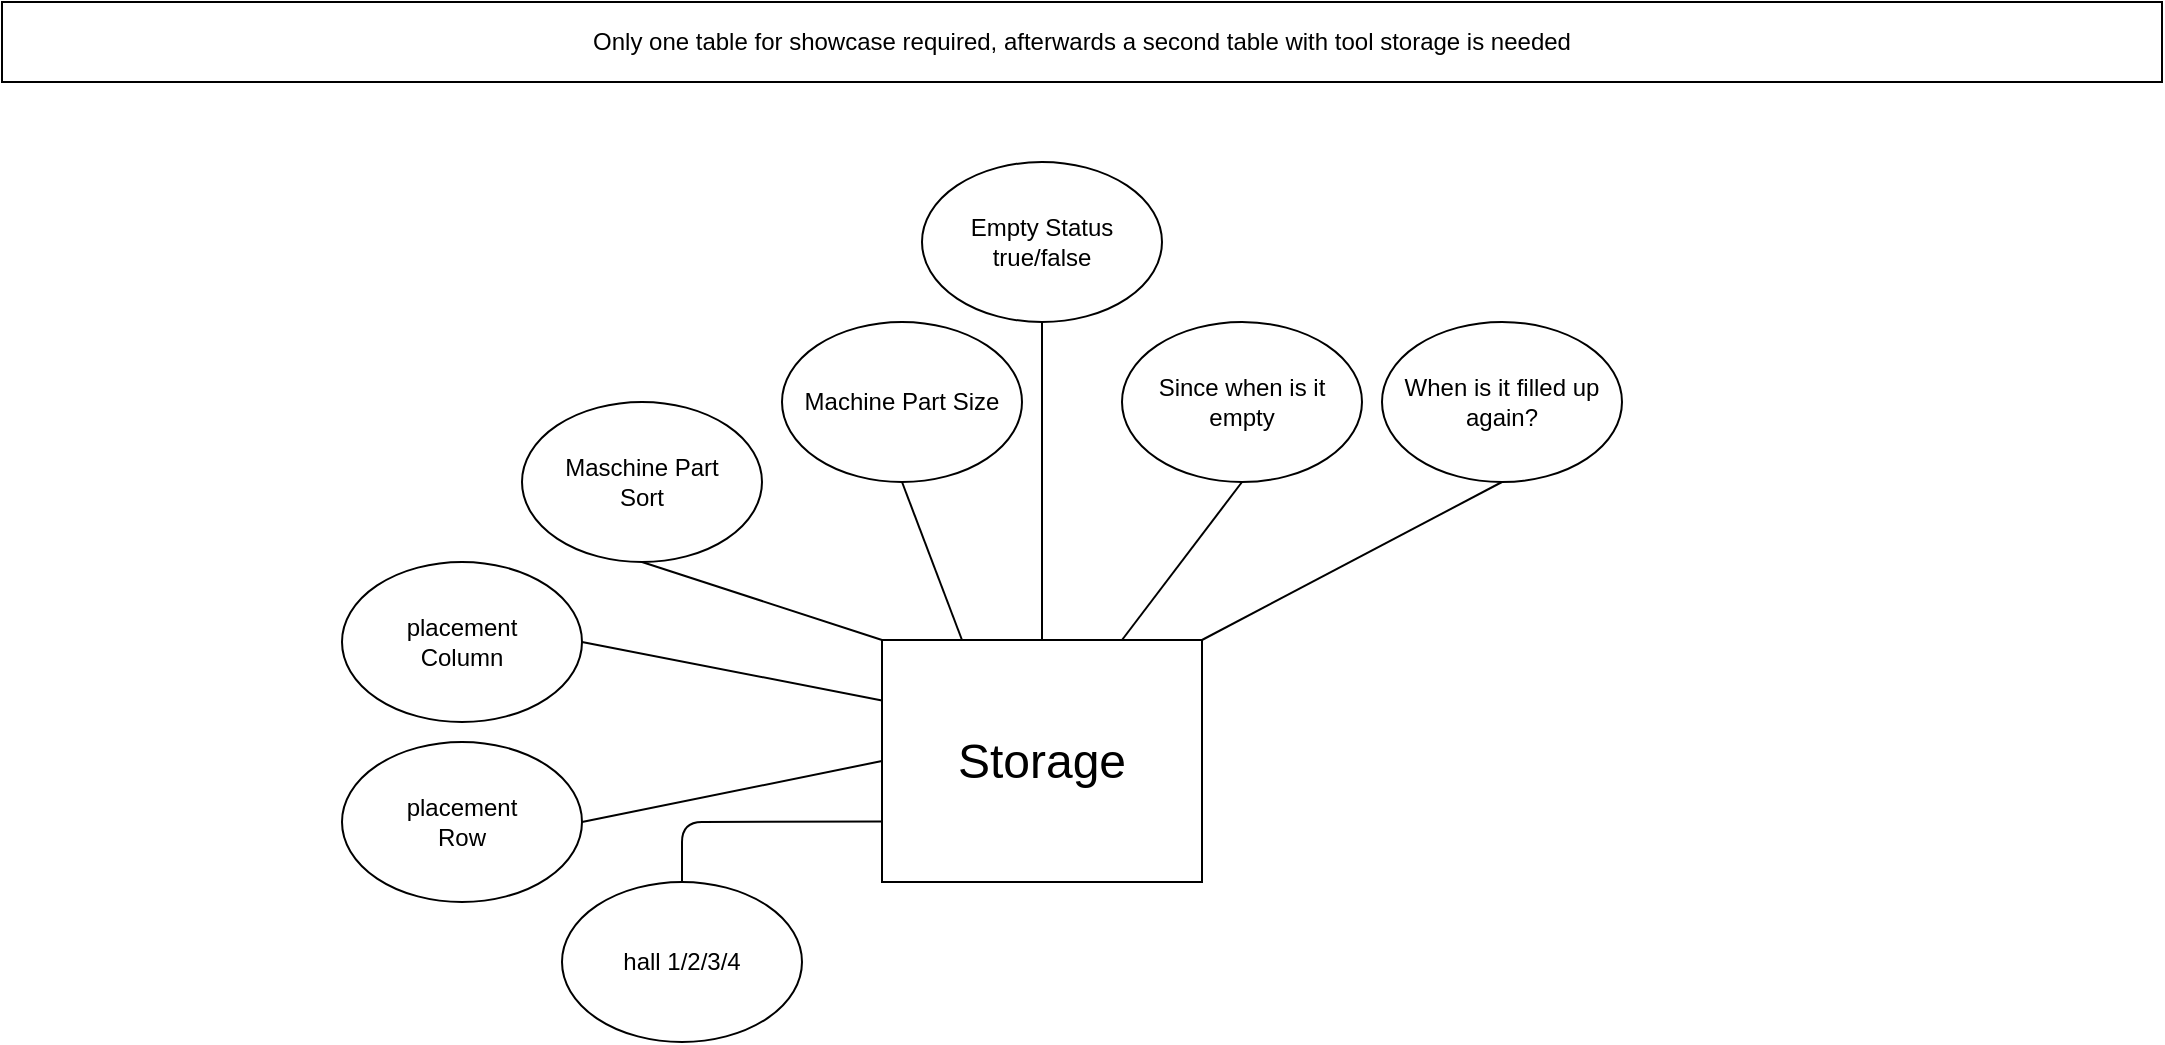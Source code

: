 <mxfile version="13.9.8" type="github">
  <diagram id="B7Nyc-xZ39yDSioGgxe0" name="Page-1">
    <mxGraphModel dx="1470" dy="748" grid="1" gridSize="10" guides="1" tooltips="1" connect="1" arrows="1" fold="1" page="1" pageScale="1" pageWidth="1169" pageHeight="827" math="0" shadow="0">
      <root>
        <mxCell id="0" />
        <mxCell id="1" parent="0" />
        <mxCell id="jXuCQFMarjVM2rNqrATJ-1" value="&lt;div&gt;&lt;font style=&quot;font-size: 24px&quot;&gt;Storage&lt;/font&gt;&lt;/div&gt;" style="rounded=0;whiteSpace=wrap;html=1;" vertex="1" parent="1">
          <mxGeometry x="480" y="359" width="160" height="121" as="geometry" />
        </mxCell>
        <mxCell id="jXuCQFMarjVM2rNqrATJ-2" value="hall 1/2/3/4" style="ellipse;whiteSpace=wrap;html=1;" vertex="1" parent="1">
          <mxGeometry x="320" y="480" width="120" height="80" as="geometry" />
        </mxCell>
        <mxCell id="jXuCQFMarjVM2rNqrATJ-3" value="" style="endArrow=none;html=1;exitX=0.5;exitY=0;exitDx=0;exitDy=0;entryX=0;entryY=0.75;entryDx=0;entryDy=0;" edge="1" parent="1" source="jXuCQFMarjVM2rNqrATJ-2" target="jXuCQFMarjVM2rNqrATJ-1">
          <mxGeometry width="50" height="50" relative="1" as="geometry">
            <mxPoint x="560" y="330" as="sourcePoint" />
            <mxPoint x="610" y="280" as="targetPoint" />
            <Array as="points">
              <mxPoint x="380" y="450" />
            </Array>
          </mxGeometry>
        </mxCell>
        <mxCell id="jXuCQFMarjVM2rNqrATJ-4" value="&lt;div&gt;placement&lt;/div&gt;&lt;div&gt;Row&lt;/div&gt;" style="ellipse;whiteSpace=wrap;html=1;" vertex="1" parent="1">
          <mxGeometry x="210" y="410" width="120" height="80" as="geometry" />
        </mxCell>
        <mxCell id="jXuCQFMarjVM2rNqrATJ-5" value="&lt;div&gt;placement&lt;/div&gt;&lt;div&gt;Column&lt;/div&gt;" style="ellipse;whiteSpace=wrap;html=1;" vertex="1" parent="1">
          <mxGeometry x="210" y="320" width="120" height="80" as="geometry" />
        </mxCell>
        <mxCell id="jXuCQFMarjVM2rNqrATJ-6" value="" style="endArrow=none;html=1;exitX=1;exitY=0.5;exitDx=0;exitDy=0;entryX=0;entryY=0.5;entryDx=0;entryDy=0;" edge="1" parent="1" source="jXuCQFMarjVM2rNqrATJ-4" target="jXuCQFMarjVM2rNqrATJ-1">
          <mxGeometry width="50" height="50" relative="1" as="geometry">
            <mxPoint x="400" y="300" as="sourcePoint" />
            <mxPoint x="450" y="250" as="targetPoint" />
          </mxGeometry>
        </mxCell>
        <mxCell id="jXuCQFMarjVM2rNqrATJ-7" value="" style="endArrow=none;html=1;entryX=0;entryY=0.25;entryDx=0;entryDy=0;exitX=1;exitY=0.5;exitDx=0;exitDy=0;" edge="1" parent="1" source="jXuCQFMarjVM2rNqrATJ-5" target="jXuCQFMarjVM2rNqrATJ-1">
          <mxGeometry width="50" height="50" relative="1" as="geometry">
            <mxPoint x="360" y="290" as="sourcePoint" />
            <mxPoint x="410" y="250" as="targetPoint" />
          </mxGeometry>
        </mxCell>
        <mxCell id="jXuCQFMarjVM2rNqrATJ-8" value="&lt;div&gt;Maschine Part&lt;/div&gt;&lt;div&gt;Sort&lt;/div&gt;" style="ellipse;whiteSpace=wrap;html=1;" vertex="1" parent="1">
          <mxGeometry x="300" y="240" width="120" height="80" as="geometry" />
        </mxCell>
        <mxCell id="jXuCQFMarjVM2rNqrATJ-9" value="" style="endArrow=none;html=1;exitX=0.5;exitY=1;exitDx=0;exitDy=0;entryX=0;entryY=0;entryDx=0;entryDy=0;" edge="1" parent="1" source="jXuCQFMarjVM2rNqrATJ-8" target="jXuCQFMarjVM2rNqrATJ-1">
          <mxGeometry width="50" height="50" relative="1" as="geometry">
            <mxPoint x="560" y="300" as="sourcePoint" />
            <mxPoint x="610" y="250" as="targetPoint" />
          </mxGeometry>
        </mxCell>
        <mxCell id="jXuCQFMarjVM2rNqrATJ-10" value="&lt;div&gt;Empty Status&lt;/div&gt;&lt;div&gt;true/false&lt;br&gt;&lt;/div&gt;" style="ellipse;whiteSpace=wrap;html=1;" vertex="1" parent="1">
          <mxGeometry x="500" y="120" width="120" height="80" as="geometry" />
        </mxCell>
        <mxCell id="jXuCQFMarjVM2rNqrATJ-11" value="" style="endArrow=none;html=1;exitX=0.5;exitY=1;exitDx=0;exitDy=0;entryX=0.5;entryY=0;entryDx=0;entryDy=0;" edge="1" parent="1" source="jXuCQFMarjVM2rNqrATJ-10" target="jXuCQFMarjVM2rNqrATJ-1">
          <mxGeometry width="50" height="50" relative="1" as="geometry">
            <mxPoint x="670" y="260" as="sourcePoint" />
            <mxPoint x="600" y="350" as="targetPoint" />
          </mxGeometry>
        </mxCell>
        <mxCell id="jXuCQFMarjVM2rNqrATJ-12" value="Machine Part Size" style="ellipse;whiteSpace=wrap;html=1;" vertex="1" parent="1">
          <mxGeometry x="430" y="200" width="120" height="80" as="geometry" />
        </mxCell>
        <mxCell id="jXuCQFMarjVM2rNqrATJ-13" value="" style="endArrow=none;html=1;entryX=0.5;entryY=1;entryDx=0;entryDy=0;exitX=0.25;exitY=0;exitDx=0;exitDy=0;" edge="1" parent="1" source="jXuCQFMarjVM2rNqrATJ-1" target="jXuCQFMarjVM2rNqrATJ-12">
          <mxGeometry width="50" height="50" relative="1" as="geometry">
            <mxPoint x="500" y="350" as="sourcePoint" />
            <mxPoint x="550" y="300" as="targetPoint" />
          </mxGeometry>
        </mxCell>
        <mxCell id="jXuCQFMarjVM2rNqrATJ-14" value="Since when is it empty" style="ellipse;whiteSpace=wrap;html=1;" vertex="1" parent="1">
          <mxGeometry x="600" y="200" width="120" height="80" as="geometry" />
        </mxCell>
        <mxCell id="jXuCQFMarjVM2rNqrATJ-15" value="When is it filled up again?" style="ellipse;whiteSpace=wrap;html=1;" vertex="1" parent="1">
          <mxGeometry x="730" y="200" width="120" height="80" as="geometry" />
        </mxCell>
        <mxCell id="jXuCQFMarjVM2rNqrATJ-16" value="" style="endArrow=none;html=1;entryX=0.5;entryY=1;entryDx=0;entryDy=0;exitX=0.75;exitY=0;exitDx=0;exitDy=0;" edge="1" parent="1" source="jXuCQFMarjVM2rNqrATJ-1" target="jXuCQFMarjVM2rNqrATJ-14">
          <mxGeometry width="50" height="50" relative="1" as="geometry">
            <mxPoint x="670" y="370" as="sourcePoint" />
            <mxPoint x="720" y="320" as="targetPoint" />
          </mxGeometry>
        </mxCell>
        <mxCell id="jXuCQFMarjVM2rNqrATJ-17" value="" style="endArrow=none;html=1;entryX=0.5;entryY=1;entryDx=0;entryDy=0;exitX=1;exitY=0;exitDx=0;exitDy=0;" edge="1" parent="1" source="jXuCQFMarjVM2rNqrATJ-1" target="jXuCQFMarjVM2rNqrATJ-15">
          <mxGeometry width="50" height="50" relative="1" as="geometry">
            <mxPoint x="730" y="380" as="sourcePoint" />
            <mxPoint x="780" y="330" as="targetPoint" />
          </mxGeometry>
        </mxCell>
        <mxCell id="jXuCQFMarjVM2rNqrATJ-18" value="Only one table for showcase required, afterwards a second table with tool storage is needed " style="rounded=0;whiteSpace=wrap;html=1;" vertex="1" parent="1">
          <mxGeometry x="40" y="40" width="1080" height="40" as="geometry" />
        </mxCell>
      </root>
    </mxGraphModel>
  </diagram>
</mxfile>
